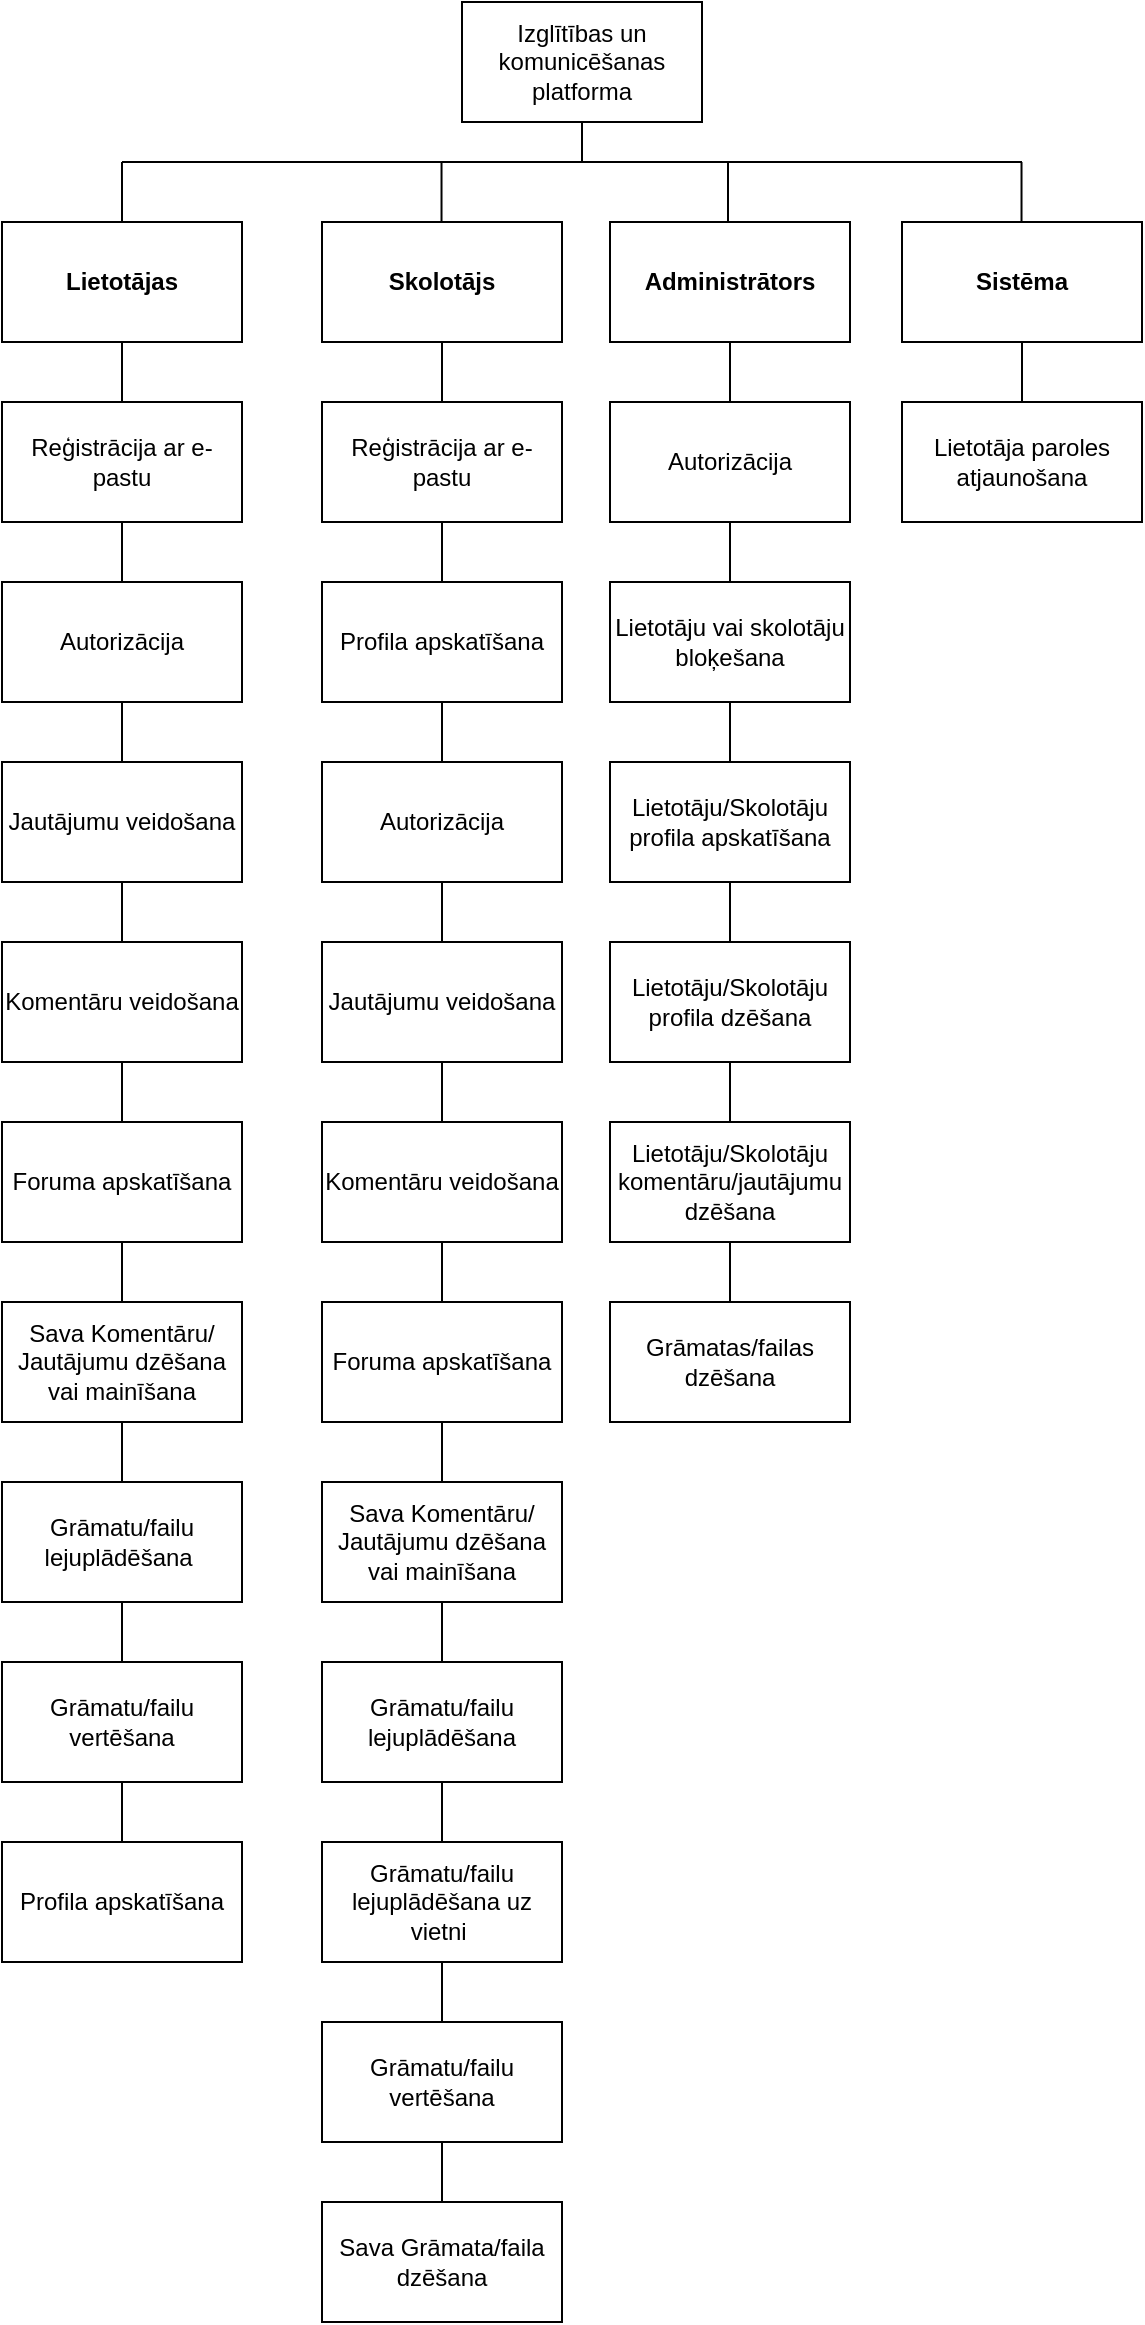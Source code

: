 <mxfile version="22.1.3" type="github">
  <diagram name="Страница — 1" id="7GDDD2YCe5ZTX53e23Cu">
    <mxGraphModel dx="883" dy="746" grid="1" gridSize="10" guides="1" tooltips="1" connect="1" arrows="1" fold="1" page="1" pageScale="1" pageWidth="827" pageHeight="1169" math="0" shadow="0">
      <root>
        <mxCell id="0" />
        <mxCell id="1" parent="0" />
        <mxCell id="TRxBmE7X3QAa20zUCKPi-1" value="Izglītības un komunicēšanas platforma" style="rounded=0;whiteSpace=wrap;html=1;" vertex="1" parent="1">
          <mxGeometry x="280" y="70" width="120" height="60" as="geometry" />
        </mxCell>
        <mxCell id="TRxBmE7X3QAa20zUCKPi-2" value="&lt;b&gt;Lietotājas&lt;/b&gt;" style="rounded=0;whiteSpace=wrap;html=1;" vertex="1" parent="1">
          <mxGeometry x="50" y="180" width="120" height="60" as="geometry" />
        </mxCell>
        <mxCell id="TRxBmE7X3QAa20zUCKPi-3" value="&lt;b&gt;Skolotājs&lt;/b&gt;" style="rounded=0;whiteSpace=wrap;html=1;" vertex="1" parent="1">
          <mxGeometry x="210" y="180" width="120" height="60" as="geometry" />
        </mxCell>
        <mxCell id="TRxBmE7X3QAa20zUCKPi-4" value="&lt;b&gt;Administrātors&lt;/b&gt;" style="rounded=0;whiteSpace=wrap;html=1;" vertex="1" parent="1">
          <mxGeometry x="354" y="180" width="120" height="60" as="geometry" />
        </mxCell>
        <mxCell id="TRxBmE7X3QAa20zUCKPi-6" value="" style="endArrow=none;html=1;rounded=0;" edge="1" parent="1">
          <mxGeometry width="50" height="50" relative="1" as="geometry">
            <mxPoint x="110" y="150" as="sourcePoint" />
            <mxPoint x="560" y="150" as="targetPoint" />
          </mxGeometry>
        </mxCell>
        <mxCell id="TRxBmE7X3QAa20zUCKPi-7" value="&lt;b&gt;Sistēma&lt;/b&gt;" style="rounded=0;whiteSpace=wrap;html=1;" vertex="1" parent="1">
          <mxGeometry x="500" y="180" width="120" height="60" as="geometry" />
        </mxCell>
        <mxCell id="TRxBmE7X3QAa20zUCKPi-9" value="" style="endArrow=none;html=1;rounded=0;exitX=0.5;exitY=1;exitDx=0;exitDy=0;" edge="1" parent="1" source="TRxBmE7X3QAa20zUCKPi-1">
          <mxGeometry width="50" height="50" relative="1" as="geometry">
            <mxPoint x="430" y="80" as="sourcePoint" />
            <mxPoint x="340" y="150" as="targetPoint" />
          </mxGeometry>
        </mxCell>
        <mxCell id="TRxBmE7X3QAa20zUCKPi-10" value="" style="endArrow=none;html=1;rounded=0;exitX=0.5;exitY=0;exitDx=0;exitDy=0;" edge="1" parent="1" source="TRxBmE7X3QAa20zUCKPi-2">
          <mxGeometry width="50" height="50" relative="1" as="geometry">
            <mxPoint x="350" y="140" as="sourcePoint" />
            <mxPoint x="110" y="150" as="targetPoint" />
          </mxGeometry>
        </mxCell>
        <mxCell id="TRxBmE7X3QAa20zUCKPi-11" value="" style="endArrow=none;html=1;rounded=0;exitX=0.5;exitY=0;exitDx=0;exitDy=0;" edge="1" parent="1">
          <mxGeometry width="50" height="50" relative="1" as="geometry">
            <mxPoint x="413" y="180" as="sourcePoint" />
            <mxPoint x="413" y="150" as="targetPoint" />
          </mxGeometry>
        </mxCell>
        <mxCell id="TRxBmE7X3QAa20zUCKPi-12" value="" style="endArrow=none;html=1;rounded=0;exitX=0.5;exitY=0;exitDx=0;exitDy=0;" edge="1" parent="1">
          <mxGeometry width="50" height="50" relative="1" as="geometry">
            <mxPoint x="269.76" y="180" as="sourcePoint" />
            <mxPoint x="269.76" y="150" as="targetPoint" />
          </mxGeometry>
        </mxCell>
        <mxCell id="TRxBmE7X3QAa20zUCKPi-13" value="" style="endArrow=none;html=1;rounded=0;exitX=0.5;exitY=0;exitDx=0;exitDy=0;" edge="1" parent="1">
          <mxGeometry width="50" height="50" relative="1" as="geometry">
            <mxPoint x="559.76" y="180" as="sourcePoint" />
            <mxPoint x="559.76" y="150" as="targetPoint" />
          </mxGeometry>
        </mxCell>
        <mxCell id="TRxBmE7X3QAa20zUCKPi-14" value="Reģistrācija ar e-pastu" style="rounded=0;whiteSpace=wrap;html=1;" vertex="1" parent="1">
          <mxGeometry x="50" y="270" width="120" height="60" as="geometry" />
        </mxCell>
        <mxCell id="TRxBmE7X3QAa20zUCKPi-15" value="" style="endArrow=none;html=1;rounded=0;exitX=0.5;exitY=0;exitDx=0;exitDy=0;" edge="1" parent="1" source="TRxBmE7X3QAa20zUCKPi-14">
          <mxGeometry width="50" height="50" relative="1" as="geometry">
            <mxPoint x="350" y="230" as="sourcePoint" />
            <mxPoint x="110" y="240" as="targetPoint" />
          </mxGeometry>
        </mxCell>
        <mxCell id="TRxBmE7X3QAa20zUCKPi-16" value="Autorizācija" style="rounded=0;whiteSpace=wrap;html=1;" vertex="1" parent="1">
          <mxGeometry x="50" y="360" width="120" height="60" as="geometry" />
        </mxCell>
        <mxCell id="TRxBmE7X3QAa20zUCKPi-17" value="" style="endArrow=none;html=1;rounded=0;exitX=0.5;exitY=0;exitDx=0;exitDy=0;" edge="1" parent="1" source="TRxBmE7X3QAa20zUCKPi-16">
          <mxGeometry width="50" height="50" relative="1" as="geometry">
            <mxPoint x="350" y="320" as="sourcePoint" />
            <mxPoint x="110" y="330" as="targetPoint" />
          </mxGeometry>
        </mxCell>
        <mxCell id="TRxBmE7X3QAa20zUCKPi-18" value="Jautājumu veidošana" style="rounded=0;whiteSpace=wrap;html=1;" vertex="1" parent="1">
          <mxGeometry x="50" y="450" width="120" height="60" as="geometry" />
        </mxCell>
        <mxCell id="TRxBmE7X3QAa20zUCKPi-19" value="" style="endArrow=none;html=1;rounded=0;exitX=0.5;exitY=0;exitDx=0;exitDy=0;" edge="1" parent="1" source="TRxBmE7X3QAa20zUCKPi-18">
          <mxGeometry width="50" height="50" relative="1" as="geometry">
            <mxPoint x="350" y="410" as="sourcePoint" />
            <mxPoint x="110" y="420" as="targetPoint" />
          </mxGeometry>
        </mxCell>
        <mxCell id="TRxBmE7X3QAa20zUCKPi-20" value="Reģistrācija ar e-pastu" style="rounded=0;whiteSpace=wrap;html=1;" vertex="1" parent="1">
          <mxGeometry x="210" y="270" width="120" height="60" as="geometry" />
        </mxCell>
        <mxCell id="TRxBmE7X3QAa20zUCKPi-21" value="" style="endArrow=none;html=1;rounded=0;exitX=0.5;exitY=0;exitDx=0;exitDy=0;" edge="1" parent="1" source="TRxBmE7X3QAa20zUCKPi-20">
          <mxGeometry width="50" height="50" relative="1" as="geometry">
            <mxPoint x="510" y="230" as="sourcePoint" />
            <mxPoint x="270" y="240" as="targetPoint" />
          </mxGeometry>
        </mxCell>
        <mxCell id="TRxBmE7X3QAa20zUCKPi-22" value="Profila apskatīšana" style="rounded=0;whiteSpace=wrap;html=1;" vertex="1" parent="1">
          <mxGeometry x="210" y="360" width="120" height="60" as="geometry" />
        </mxCell>
        <mxCell id="TRxBmE7X3QAa20zUCKPi-23" value="" style="endArrow=none;html=1;rounded=0;exitX=0.5;exitY=0;exitDx=0;exitDy=0;" edge="1" parent="1" source="TRxBmE7X3QAa20zUCKPi-22">
          <mxGeometry width="50" height="50" relative="1" as="geometry">
            <mxPoint x="510" y="320" as="sourcePoint" />
            <mxPoint x="270" y="330" as="targetPoint" />
          </mxGeometry>
        </mxCell>
        <mxCell id="TRxBmE7X3QAa20zUCKPi-26" value="Autorizācija" style="rounded=0;whiteSpace=wrap;html=1;" vertex="1" parent="1">
          <mxGeometry x="210" y="450" width="120" height="60" as="geometry" />
        </mxCell>
        <mxCell id="TRxBmE7X3QAa20zUCKPi-27" value="" style="endArrow=none;html=1;rounded=0;exitX=0.5;exitY=0;exitDx=0;exitDy=0;" edge="1" parent="1" source="TRxBmE7X3QAa20zUCKPi-26">
          <mxGeometry width="50" height="50" relative="1" as="geometry">
            <mxPoint x="510" y="410" as="sourcePoint" />
            <mxPoint x="270" y="420" as="targetPoint" />
          </mxGeometry>
        </mxCell>
        <mxCell id="TRxBmE7X3QAa20zUCKPi-28" value="Lietotāju vai skolotāju bloķešana" style="rounded=0;whiteSpace=wrap;html=1;" vertex="1" parent="1">
          <mxGeometry x="354" y="360" width="120" height="60" as="geometry" />
        </mxCell>
        <mxCell id="TRxBmE7X3QAa20zUCKPi-29" value="" style="endArrow=none;html=1;rounded=0;exitX=0.5;exitY=0;exitDx=0;exitDy=0;" edge="1" parent="1" source="TRxBmE7X3QAa20zUCKPi-28">
          <mxGeometry width="50" height="50" relative="1" as="geometry">
            <mxPoint x="654" y="320" as="sourcePoint" />
            <mxPoint x="414" y="330" as="targetPoint" />
          </mxGeometry>
        </mxCell>
        <mxCell id="TRxBmE7X3QAa20zUCKPi-30" value="Autorizācija" style="rounded=0;whiteSpace=wrap;html=1;" vertex="1" parent="1">
          <mxGeometry x="354" y="270" width="120" height="60" as="geometry" />
        </mxCell>
        <mxCell id="TRxBmE7X3QAa20zUCKPi-31" value="" style="endArrow=none;html=1;rounded=0;exitX=0.5;exitY=0;exitDx=0;exitDy=0;" edge="1" parent="1" source="TRxBmE7X3QAa20zUCKPi-30">
          <mxGeometry width="50" height="50" relative="1" as="geometry">
            <mxPoint x="654" y="230" as="sourcePoint" />
            <mxPoint x="414" y="240" as="targetPoint" />
          </mxGeometry>
        </mxCell>
        <mxCell id="TRxBmE7X3QAa20zUCKPi-32" value="Lietotāju/Skolotāju profila apskatīšana" style="rounded=0;whiteSpace=wrap;html=1;" vertex="1" parent="1">
          <mxGeometry x="354" y="450" width="120" height="60" as="geometry" />
        </mxCell>
        <mxCell id="TRxBmE7X3QAa20zUCKPi-33" value="" style="endArrow=none;html=1;rounded=0;exitX=0.5;exitY=0;exitDx=0;exitDy=0;" edge="1" parent="1" source="TRxBmE7X3QAa20zUCKPi-32">
          <mxGeometry width="50" height="50" relative="1" as="geometry">
            <mxPoint x="654" y="410" as="sourcePoint" />
            <mxPoint x="414" y="420" as="targetPoint" />
          </mxGeometry>
        </mxCell>
        <mxCell id="TRxBmE7X3QAa20zUCKPi-34" value="Lietotāja paroles atjaunošana" style="rounded=0;whiteSpace=wrap;html=1;" vertex="1" parent="1">
          <mxGeometry x="500" y="270" width="120" height="60" as="geometry" />
        </mxCell>
        <mxCell id="TRxBmE7X3QAa20zUCKPi-35" value="" style="endArrow=none;html=1;rounded=0;exitX=0.5;exitY=0;exitDx=0;exitDy=0;" edge="1" parent="1" source="TRxBmE7X3QAa20zUCKPi-34">
          <mxGeometry width="50" height="50" relative="1" as="geometry">
            <mxPoint x="800" y="230" as="sourcePoint" />
            <mxPoint x="560" y="240" as="targetPoint" />
          </mxGeometry>
        </mxCell>
        <mxCell id="TRxBmE7X3QAa20zUCKPi-42" value="Komentāru veidošana" style="rounded=0;whiteSpace=wrap;html=1;" vertex="1" parent="1">
          <mxGeometry x="50" y="540" width="120" height="60" as="geometry" />
        </mxCell>
        <mxCell id="TRxBmE7X3QAa20zUCKPi-43" value="" style="endArrow=none;html=1;rounded=0;exitX=0.5;exitY=0;exitDx=0;exitDy=0;" edge="1" parent="1" source="TRxBmE7X3QAa20zUCKPi-42">
          <mxGeometry width="50" height="50" relative="1" as="geometry">
            <mxPoint x="350" y="500" as="sourcePoint" />
            <mxPoint x="110" y="510" as="targetPoint" />
          </mxGeometry>
        </mxCell>
        <mxCell id="TRxBmE7X3QAa20zUCKPi-44" value="Foruma apskatīšana" style="rounded=0;whiteSpace=wrap;html=1;" vertex="1" parent="1">
          <mxGeometry x="50" y="630" width="120" height="60" as="geometry" />
        </mxCell>
        <mxCell id="TRxBmE7X3QAa20zUCKPi-45" value="" style="endArrow=none;html=1;rounded=0;exitX=0.5;exitY=0;exitDx=0;exitDy=0;" edge="1" parent="1" source="TRxBmE7X3QAa20zUCKPi-44">
          <mxGeometry width="50" height="50" relative="1" as="geometry">
            <mxPoint x="350" y="590" as="sourcePoint" />
            <mxPoint x="110" y="600" as="targetPoint" />
          </mxGeometry>
        </mxCell>
        <mxCell id="TRxBmE7X3QAa20zUCKPi-46" value="Sava Komentāru/ Jautājumu dzēšana vai mainīšana" style="rounded=0;whiteSpace=wrap;html=1;" vertex="1" parent="1">
          <mxGeometry x="50" y="720" width="120" height="60" as="geometry" />
        </mxCell>
        <mxCell id="TRxBmE7X3QAa20zUCKPi-47" value="" style="endArrow=none;html=1;rounded=0;exitX=0.5;exitY=0;exitDx=0;exitDy=0;" edge="1" parent="1" source="TRxBmE7X3QAa20zUCKPi-46">
          <mxGeometry width="50" height="50" relative="1" as="geometry">
            <mxPoint x="350" y="680" as="sourcePoint" />
            <mxPoint x="110" y="690" as="targetPoint" />
          </mxGeometry>
        </mxCell>
        <mxCell id="TRxBmE7X3QAa20zUCKPi-50" value="Grāmatu/failu lejuplādēšana&amp;nbsp;" style="rounded=0;whiteSpace=wrap;html=1;" vertex="1" parent="1">
          <mxGeometry x="50" y="810" width="120" height="60" as="geometry" />
        </mxCell>
        <mxCell id="TRxBmE7X3QAa20zUCKPi-51" value="" style="endArrow=none;html=1;rounded=0;exitX=0.5;exitY=0;exitDx=0;exitDy=0;" edge="1" parent="1" source="TRxBmE7X3QAa20zUCKPi-50">
          <mxGeometry width="50" height="50" relative="1" as="geometry">
            <mxPoint x="350" y="770" as="sourcePoint" />
            <mxPoint x="110" y="780" as="targetPoint" />
          </mxGeometry>
        </mxCell>
        <mxCell id="TRxBmE7X3QAa20zUCKPi-52" value="Grāmatu/failu vertēšana" style="rounded=0;whiteSpace=wrap;html=1;" vertex="1" parent="1">
          <mxGeometry x="50" y="900" width="120" height="60" as="geometry" />
        </mxCell>
        <mxCell id="TRxBmE7X3QAa20zUCKPi-53" value="" style="endArrow=none;html=1;rounded=0;exitX=0.5;exitY=0;exitDx=0;exitDy=0;" edge="1" parent="1" source="TRxBmE7X3QAa20zUCKPi-52">
          <mxGeometry width="50" height="50" relative="1" as="geometry">
            <mxPoint x="350" y="860" as="sourcePoint" />
            <mxPoint x="110" y="870" as="targetPoint" />
          </mxGeometry>
        </mxCell>
        <mxCell id="TRxBmE7X3QAa20zUCKPi-54" value="Profila apskatīšana" style="rounded=0;whiteSpace=wrap;html=1;" vertex="1" parent="1">
          <mxGeometry x="50" y="990" width="120" height="60" as="geometry" />
        </mxCell>
        <mxCell id="TRxBmE7X3QAa20zUCKPi-55" value="" style="endArrow=none;html=1;rounded=0;exitX=0.5;exitY=0;exitDx=0;exitDy=0;" edge="1" parent="1" source="TRxBmE7X3QAa20zUCKPi-54">
          <mxGeometry width="50" height="50" relative="1" as="geometry">
            <mxPoint x="350" y="950" as="sourcePoint" />
            <mxPoint x="110" y="960" as="targetPoint" />
          </mxGeometry>
        </mxCell>
        <mxCell id="TRxBmE7X3QAa20zUCKPi-58" value="Jautājumu veidošana" style="rounded=0;whiteSpace=wrap;html=1;" vertex="1" parent="1">
          <mxGeometry x="210" y="540" width="120" height="60" as="geometry" />
        </mxCell>
        <mxCell id="TRxBmE7X3QAa20zUCKPi-59" value="" style="endArrow=none;html=1;rounded=0;exitX=0.5;exitY=0;exitDx=0;exitDy=0;" edge="1" parent="1" source="TRxBmE7X3QAa20zUCKPi-58">
          <mxGeometry width="50" height="50" relative="1" as="geometry">
            <mxPoint x="510" y="500" as="sourcePoint" />
            <mxPoint x="270" y="510" as="targetPoint" />
          </mxGeometry>
        </mxCell>
        <mxCell id="TRxBmE7X3QAa20zUCKPi-60" value="Komentāru veidošana" style="rounded=0;whiteSpace=wrap;html=1;" vertex="1" parent="1">
          <mxGeometry x="210" y="630" width="120" height="60" as="geometry" />
        </mxCell>
        <mxCell id="TRxBmE7X3QAa20zUCKPi-61" value="" style="endArrow=none;html=1;rounded=0;exitX=0.5;exitY=0;exitDx=0;exitDy=0;" edge="1" parent="1" source="TRxBmE7X3QAa20zUCKPi-60">
          <mxGeometry width="50" height="50" relative="1" as="geometry">
            <mxPoint x="510" y="590" as="sourcePoint" />
            <mxPoint x="270" y="600" as="targetPoint" />
          </mxGeometry>
        </mxCell>
        <mxCell id="TRxBmE7X3QAa20zUCKPi-62" value="Foruma apskatīšana" style="rounded=0;whiteSpace=wrap;html=1;" vertex="1" parent="1">
          <mxGeometry x="210" y="720" width="120" height="60" as="geometry" />
        </mxCell>
        <mxCell id="TRxBmE7X3QAa20zUCKPi-63" value="" style="endArrow=none;html=1;rounded=0;exitX=0.5;exitY=0;exitDx=0;exitDy=0;" edge="1" parent="1" source="TRxBmE7X3QAa20zUCKPi-62">
          <mxGeometry width="50" height="50" relative="1" as="geometry">
            <mxPoint x="510" y="680" as="sourcePoint" />
            <mxPoint x="270" y="690" as="targetPoint" />
          </mxGeometry>
        </mxCell>
        <mxCell id="TRxBmE7X3QAa20zUCKPi-64" value="Sava Komentāru/ Jautājumu dzēšana vai mainīšana" style="rounded=0;whiteSpace=wrap;html=1;" vertex="1" parent="1">
          <mxGeometry x="210" y="810" width="120" height="60" as="geometry" />
        </mxCell>
        <mxCell id="TRxBmE7X3QAa20zUCKPi-65" value="" style="endArrow=none;html=1;rounded=0;exitX=0.5;exitY=0;exitDx=0;exitDy=0;" edge="1" parent="1" source="TRxBmE7X3QAa20zUCKPi-64">
          <mxGeometry width="50" height="50" relative="1" as="geometry">
            <mxPoint x="510" y="770" as="sourcePoint" />
            <mxPoint x="270" y="780" as="targetPoint" />
          </mxGeometry>
        </mxCell>
        <mxCell id="TRxBmE7X3QAa20zUCKPi-66" value="Grāmatu/failu lejuplādēšana uz vietni&amp;nbsp;" style="rounded=0;whiteSpace=wrap;html=1;" vertex="1" parent="1">
          <mxGeometry x="210" y="990" width="120" height="60" as="geometry" />
        </mxCell>
        <mxCell id="TRxBmE7X3QAa20zUCKPi-67" value="" style="endArrow=none;html=1;rounded=0;exitX=0.5;exitY=0;exitDx=0;exitDy=0;" edge="1" parent="1" source="TRxBmE7X3QAa20zUCKPi-66">
          <mxGeometry width="50" height="50" relative="1" as="geometry">
            <mxPoint x="510" y="950" as="sourcePoint" />
            <mxPoint x="270" y="960" as="targetPoint" />
          </mxGeometry>
        </mxCell>
        <mxCell id="TRxBmE7X3QAa20zUCKPi-68" value="Grāmatu/failu vertēšana" style="rounded=0;whiteSpace=wrap;html=1;" vertex="1" parent="1">
          <mxGeometry x="210" y="1080" width="120" height="60" as="geometry" />
        </mxCell>
        <mxCell id="TRxBmE7X3QAa20zUCKPi-69" value="" style="endArrow=none;html=1;rounded=0;exitX=0.5;exitY=0;exitDx=0;exitDy=0;" edge="1" parent="1" source="TRxBmE7X3QAa20zUCKPi-68">
          <mxGeometry width="50" height="50" relative="1" as="geometry">
            <mxPoint x="510" y="1040" as="sourcePoint" />
            <mxPoint x="270" y="1050" as="targetPoint" />
          </mxGeometry>
        </mxCell>
        <mxCell id="TRxBmE7X3QAa20zUCKPi-72" value="Grāmatu/failu lejuplādēšana" style="rounded=0;whiteSpace=wrap;html=1;" vertex="1" parent="1">
          <mxGeometry x="210" y="900" width="120" height="60" as="geometry" />
        </mxCell>
        <mxCell id="TRxBmE7X3QAa20zUCKPi-73" value="" style="endArrow=none;html=1;rounded=0;exitX=0.5;exitY=0;exitDx=0;exitDy=0;" edge="1" parent="1" source="TRxBmE7X3QAa20zUCKPi-72">
          <mxGeometry width="50" height="50" relative="1" as="geometry">
            <mxPoint x="510" y="860" as="sourcePoint" />
            <mxPoint x="270" y="870" as="targetPoint" />
          </mxGeometry>
        </mxCell>
        <mxCell id="TRxBmE7X3QAa20zUCKPi-74" value="Lietotāju/Skolotāju profila dzēšana" style="rounded=0;whiteSpace=wrap;html=1;" vertex="1" parent="1">
          <mxGeometry x="354" y="540" width="120" height="60" as="geometry" />
        </mxCell>
        <mxCell id="TRxBmE7X3QAa20zUCKPi-75" value="" style="endArrow=none;html=1;rounded=0;exitX=0.5;exitY=0;exitDx=0;exitDy=0;" edge="1" parent="1" source="TRxBmE7X3QAa20zUCKPi-74">
          <mxGeometry width="50" height="50" relative="1" as="geometry">
            <mxPoint x="654" y="500" as="sourcePoint" />
            <mxPoint x="414" y="510" as="targetPoint" />
          </mxGeometry>
        </mxCell>
        <mxCell id="TRxBmE7X3QAa20zUCKPi-76" value="Lietotāju/Skolotāju komentāru/jautājumu dzēšana" style="rounded=0;whiteSpace=wrap;html=1;" vertex="1" parent="1">
          <mxGeometry x="354" y="630" width="120" height="60" as="geometry" />
        </mxCell>
        <mxCell id="TRxBmE7X3QAa20zUCKPi-77" value="" style="endArrow=none;html=1;rounded=0;exitX=0.5;exitY=0;exitDx=0;exitDy=0;" edge="1" parent="1" source="TRxBmE7X3QAa20zUCKPi-76">
          <mxGeometry width="50" height="50" relative="1" as="geometry">
            <mxPoint x="654" y="590" as="sourcePoint" />
            <mxPoint x="414" y="600" as="targetPoint" />
          </mxGeometry>
        </mxCell>
        <mxCell id="TRxBmE7X3QAa20zUCKPi-80" value="Grāmatas/failas dzēšana" style="rounded=0;whiteSpace=wrap;html=1;" vertex="1" parent="1">
          <mxGeometry x="354" y="720" width="120" height="60" as="geometry" />
        </mxCell>
        <mxCell id="TRxBmE7X3QAa20zUCKPi-81" value="" style="endArrow=none;html=1;rounded=0;exitX=0.5;exitY=0;exitDx=0;exitDy=0;" edge="1" parent="1" source="TRxBmE7X3QAa20zUCKPi-80">
          <mxGeometry width="50" height="50" relative="1" as="geometry">
            <mxPoint x="654" y="680" as="sourcePoint" />
            <mxPoint x="414" y="690" as="targetPoint" />
          </mxGeometry>
        </mxCell>
        <mxCell id="TRxBmE7X3QAa20zUCKPi-82" value="Sava Grāmata/faila dzēšana" style="rounded=0;whiteSpace=wrap;html=1;" vertex="1" parent="1">
          <mxGeometry x="210" y="1170" width="120" height="60" as="geometry" />
        </mxCell>
        <mxCell id="TRxBmE7X3QAa20zUCKPi-83" value="" style="endArrow=none;html=1;rounded=0;exitX=0.5;exitY=0;exitDx=0;exitDy=0;" edge="1" parent="1" source="TRxBmE7X3QAa20zUCKPi-82">
          <mxGeometry width="50" height="50" relative="1" as="geometry">
            <mxPoint x="510" y="1130" as="sourcePoint" />
            <mxPoint x="270" y="1140" as="targetPoint" />
          </mxGeometry>
        </mxCell>
      </root>
    </mxGraphModel>
  </diagram>
</mxfile>
